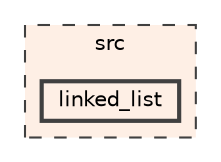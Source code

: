 digraph "src/linked_list"
{
 // LATEX_PDF_SIZE
  bgcolor="transparent";
  edge [fontname=Helvetica,fontsize=10,labelfontname=Helvetica,labelfontsize=10];
  node [fontname=Helvetica,fontsize=10,shape=box,height=0.2,width=0.4];
  compound=true
  subgraph clusterdir_68267d1309a1af8e8297ef4c3efbcdba {
    graph [ bgcolor="#feefe5", pencolor="grey25", label="src", fontname=Helvetica,fontsize=10 style="filled,dashed", URL="dir_68267d1309a1af8e8297ef4c3efbcdba.html",tooltip=""]
  dir_7f90900f7064700a1313d97e13b45b59 [label="linked_list", fillcolor="#feefe5", color="grey25", style="filled,bold", URL="dir_7f90900f7064700a1313d97e13b45b59.html",tooltip=""];
  }
}
